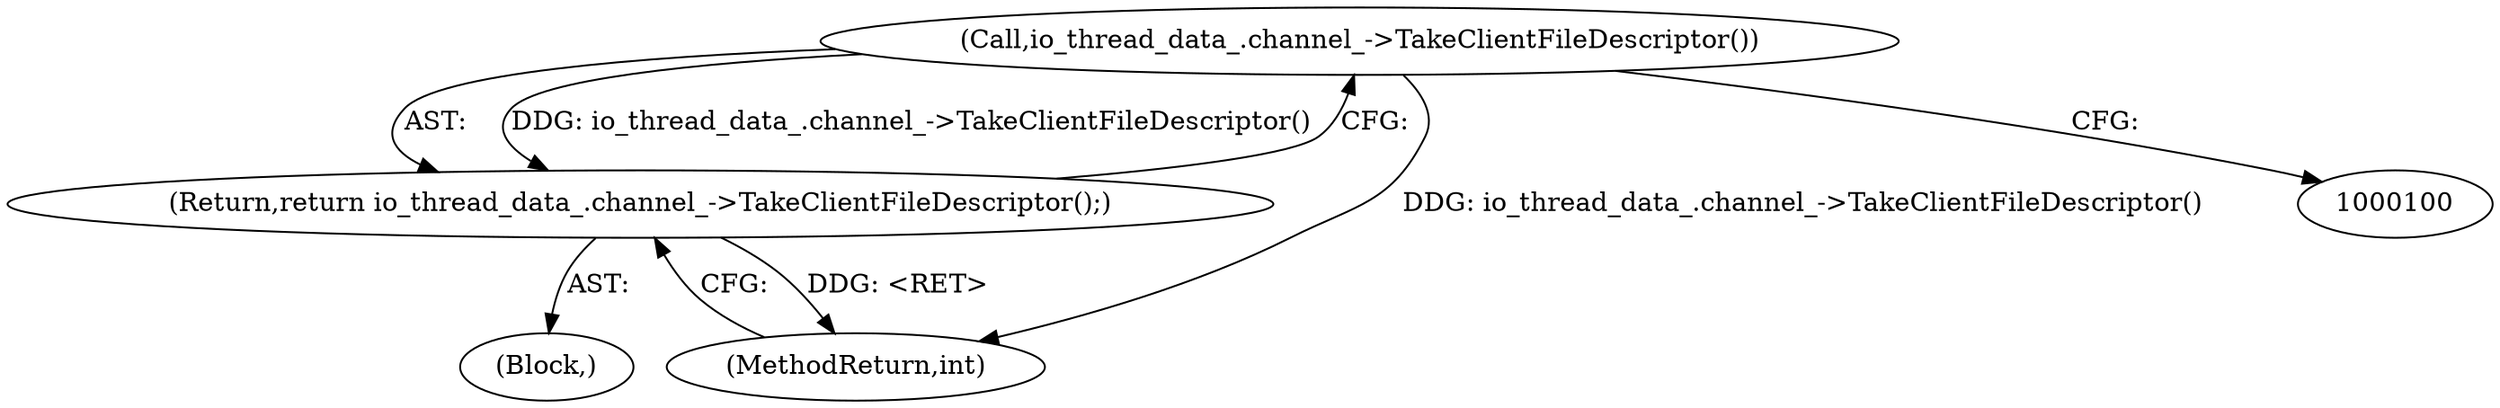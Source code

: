 digraph "1_Chrome_3b0d77670a0613f409110817455d2137576b485a_6@API" {
"1000103" [label="(Call,io_thread_data_.channel_->TakeClientFileDescriptor())"];
"1000102" [label="(Return,return io_thread_data_.channel_->TakeClientFileDescriptor();)"];
"1000104" [label="(MethodReturn,int)"];
"1000103" [label="(Call,io_thread_data_.channel_->TakeClientFileDescriptor())"];
"1000102" [label="(Return,return io_thread_data_.channel_->TakeClientFileDescriptor();)"];
"1000101" [label="(Block,)"];
"1000103" -> "1000102"  [label="AST: "];
"1000103" -> "1000100"  [label="CFG: "];
"1000102" -> "1000103"  [label="CFG: "];
"1000103" -> "1000104"  [label="DDG: io_thread_data_.channel_->TakeClientFileDescriptor()"];
"1000103" -> "1000102"  [label="DDG: io_thread_data_.channel_->TakeClientFileDescriptor()"];
"1000102" -> "1000101"  [label="AST: "];
"1000104" -> "1000102"  [label="CFG: "];
"1000102" -> "1000104"  [label="DDG: <RET>"];
}
